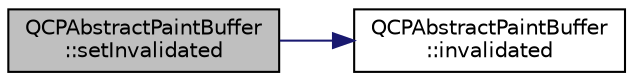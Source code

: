 digraph "QCPAbstractPaintBuffer::setInvalidated"
{
 // LATEX_PDF_SIZE
  edge [fontname="Helvetica",fontsize="10",labelfontname="Helvetica",labelfontsize="10"];
  node [fontname="Helvetica",fontsize="10",shape=record];
  rankdir="LR";
  Node1 [label="QCPAbstractPaintBuffer\l::setInvalidated",height=0.2,width=0.4,color="black", fillcolor="grey75", style="filled", fontcolor="black",tooltip=" "];
  Node1 -> Node2 [color="midnightblue",fontsize="10",style="solid",fontname="Helvetica"];
  Node2 [label="QCPAbstractPaintBuffer\l::invalidated",height=0.2,width=0.4,color="black", fillcolor="white", style="filled",URL="$classQCPAbstractPaintBuffer.html#a76bf771cda945a6c602cf9b7d365d92b",tooltip=" "];
}
